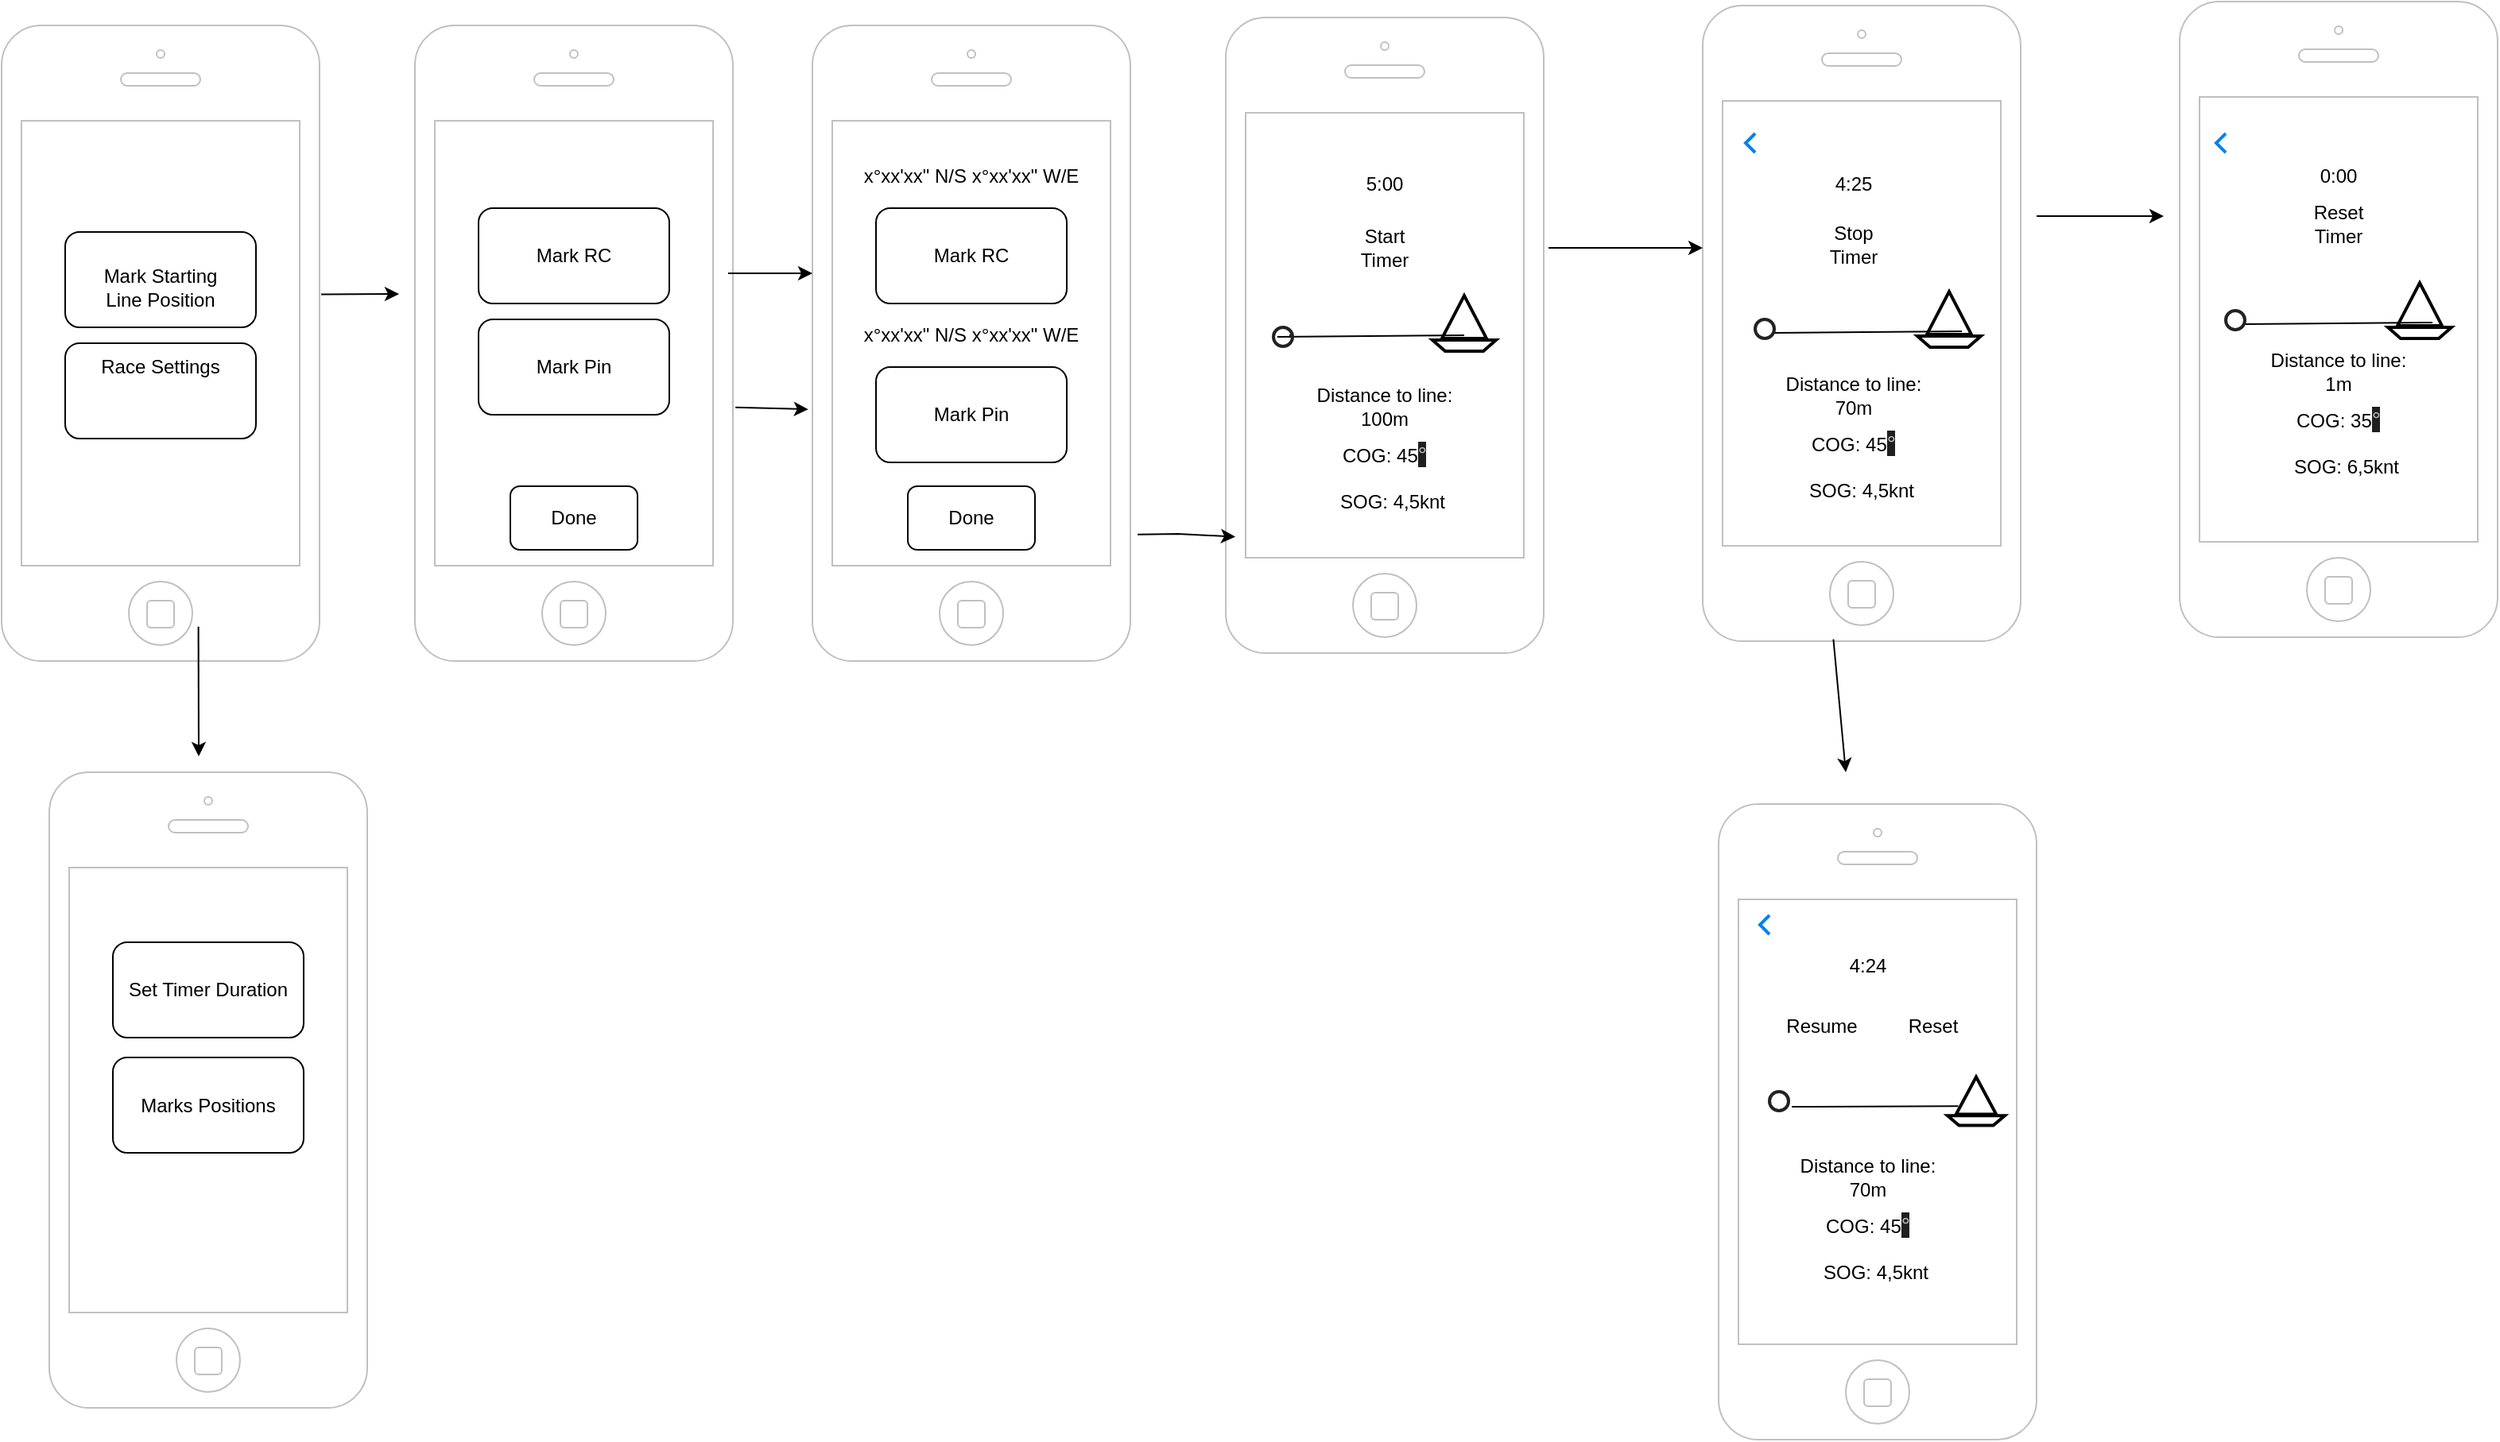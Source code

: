 <mxfile version="24.7.17">
  <diagram name="Page-1" id="Qmsqfayur9VRvceG9xc0">
    <mxGraphModel dx="1170" dy="719" grid="1" gridSize="10" guides="1" tooltips="1" connect="1" arrows="1" fold="1" page="1" pageScale="1" pageWidth="2339" pageHeight="3300" math="0" shadow="0">
      <root>
        <mxCell id="0" />
        <mxCell id="1" parent="0" />
        <mxCell id="iy4lIQVxWlbtmkeTVr29-3" value="" style="html=1;verticalLabelPosition=bottom;labelBackgroundColor=#ffffff;verticalAlign=top;shadow=0;dashed=0;strokeWidth=1;shape=mxgraph.ios7.misc.iphone;strokeColor=#c0c0c0;" vertex="1" parent="1">
          <mxGeometry x="70" y="80" width="200" height="400" as="geometry" />
        </mxCell>
        <mxCell id="iy4lIQVxWlbtmkeTVr29-4" value="" style="html=1;verticalLabelPosition=bottom;labelBackgroundColor=#ffffff;verticalAlign=top;shadow=0;dashed=0;strokeWidth=1;shape=mxgraph.ios7.misc.iphone;strokeColor=#c0c0c0;" vertex="1" parent="1">
          <mxGeometry x="330" y="80" width="200" height="400" as="geometry" />
        </mxCell>
        <mxCell id="iy4lIQVxWlbtmkeTVr29-5" value="" style="html=1;verticalLabelPosition=bottom;labelBackgroundColor=#ffffff;verticalAlign=top;shadow=0;dashed=0;strokeWidth=1;shape=mxgraph.ios7.misc.iphone;strokeColor=#c0c0c0;" vertex="1" parent="1">
          <mxGeometry x="580" y="80" width="200" height="400" as="geometry" />
        </mxCell>
        <mxCell id="iy4lIQVxWlbtmkeTVr29-6" value="Mark Starting Line Position" style="text;html=1;align=center;verticalAlign=middle;whiteSpace=wrap;rounded=0;" vertex="1" parent="1">
          <mxGeometry x="125" y="230" width="90" height="30" as="geometry" />
        </mxCell>
        <mxCell id="iy4lIQVxWlbtmkeTVr29-7" value="Race Settings" style="text;html=1;align=center;verticalAlign=middle;whiteSpace=wrap;rounded=0;" vertex="1" parent="1">
          <mxGeometry x="125" y="280" width="90" height="30" as="geometry" />
        </mxCell>
        <mxCell id="iy4lIQVxWlbtmkeTVr29-10" value="Mark RC" style="text;html=1;align=center;verticalAlign=middle;whiteSpace=wrap;rounded=0;" vertex="1" parent="1">
          <mxGeometry x="385" y="210" width="90" height="30" as="geometry" />
        </mxCell>
        <mxCell id="iy4lIQVxWlbtmkeTVr29-11" value="Mark Pin" style="text;html=1;align=center;verticalAlign=middle;whiteSpace=wrap;rounded=0;" vertex="1" parent="1">
          <mxGeometry x="385" y="280" width="90" height="30" as="geometry" />
        </mxCell>
        <mxCell id="iy4lIQVxWlbtmkeTVr29-12" value="" style="endArrow=classic;html=1;rounded=0;exitX=1.005;exitY=0.423;exitDx=0;exitDy=0;exitPerimeter=0;" edge="1" parent="1" source="iy4lIQVxWlbtmkeTVr29-3">
          <mxGeometry width="50" height="50" relative="1" as="geometry">
            <mxPoint x="410" y="360" as="sourcePoint" />
            <mxPoint x="320" y="249" as="targetPoint" />
          </mxGeometry>
        </mxCell>
        <mxCell id="iy4lIQVxWlbtmkeTVr29-14" value="" style="rounded=1;whiteSpace=wrap;html=1;fillColor=none;" vertex="1" parent="1">
          <mxGeometry x="110" y="210" width="120" height="60" as="geometry" />
        </mxCell>
        <mxCell id="iy4lIQVxWlbtmkeTVr29-15" value="" style="rounded=1;whiteSpace=wrap;html=1;fillColor=none;" vertex="1" parent="1">
          <mxGeometry x="110" y="280" width="120" height="60" as="geometry" />
        </mxCell>
        <mxCell id="iy4lIQVxWlbtmkeTVr29-16" value="" style="rounded=1;whiteSpace=wrap;html=1;fillColor=none;" vertex="1" parent="1">
          <mxGeometry x="370" y="195" width="120" height="60" as="geometry" />
        </mxCell>
        <mxCell id="iy4lIQVxWlbtmkeTVr29-17" value="" style="rounded=1;whiteSpace=wrap;html=1;fillColor=none;" vertex="1" parent="1">
          <mxGeometry x="370" y="265" width="120" height="60" as="geometry" />
        </mxCell>
        <mxCell id="iy4lIQVxWlbtmkeTVr29-18" value="" style="endArrow=classic;html=1;rounded=0;exitX=0.985;exitY=0.39;exitDx=0;exitDy=0;exitPerimeter=0;" edge="1" parent="1" source="iy4lIQVxWlbtmkeTVr29-4">
          <mxGeometry width="50" height="50" relative="1" as="geometry">
            <mxPoint x="480" y="380" as="sourcePoint" />
            <mxPoint x="580" y="236" as="targetPoint" />
          </mxGeometry>
        </mxCell>
        <mxCell id="iy4lIQVxWlbtmkeTVr29-19" value="" style="rounded=1;whiteSpace=wrap;html=1;fillColor=none;" vertex="1" parent="1">
          <mxGeometry x="620" y="195" width="120" height="60" as="geometry" />
        </mxCell>
        <mxCell id="iy4lIQVxWlbtmkeTVr29-20" value="" style="rounded=1;whiteSpace=wrap;html=1;fillColor=none;" vertex="1" parent="1">
          <mxGeometry x="620" y="295" width="120" height="60" as="geometry" />
        </mxCell>
        <mxCell id="iy4lIQVxWlbtmkeTVr29-21" value="x°xx&#39;xx&quot; N/S x°xx&#39;xx&quot; W/E" style="text;align=center;verticalAlign=middle;rounded=0;fontColor=default;whiteSpace=wrap;" vertex="1" parent="1">
          <mxGeometry x="610" y="160" width="140" height="30" as="geometry" />
        </mxCell>
        <mxCell id="iy4lIQVxWlbtmkeTVr29-22" value="x°xx&#39;xx&quot; N/S x°xx&#39;xx&quot; W/E" style="text;align=center;verticalAlign=middle;rounded=0;fontColor=default;whiteSpace=wrap;" vertex="1" parent="1">
          <mxGeometry x="610" y="260" width="140" height="30" as="geometry" />
        </mxCell>
        <mxCell id="iy4lIQVxWlbtmkeTVr29-23" value="Mark RC" style="text;html=1;align=center;verticalAlign=middle;whiteSpace=wrap;rounded=0;" vertex="1" parent="1">
          <mxGeometry x="650" y="210" width="60" height="30" as="geometry" />
        </mxCell>
        <mxCell id="iy4lIQVxWlbtmkeTVr29-24" value="Mark Pin" style="text;html=1;align=center;verticalAlign=middle;whiteSpace=wrap;rounded=0;" vertex="1" parent="1">
          <mxGeometry x="650" y="310" width="60" height="30" as="geometry" />
        </mxCell>
        <mxCell id="iy4lIQVxWlbtmkeTVr29-25" value="Done" style="rounded=1;whiteSpace=wrap;html=1;" vertex="1" parent="1">
          <mxGeometry x="390" y="370" width="80" height="40" as="geometry" />
        </mxCell>
        <mxCell id="iy4lIQVxWlbtmkeTVr29-27" value="Done" style="rounded=1;whiteSpace=wrap;html=1;" vertex="1" parent="1">
          <mxGeometry x="640" y="370" width="80" height="40" as="geometry" />
        </mxCell>
        <mxCell id="iy4lIQVxWlbtmkeTVr29-28" value="" style="endArrow=classic;html=1;rounded=0;exitX=1.008;exitY=0.601;exitDx=0;exitDy=0;exitPerimeter=0;entryX=-0.013;entryY=0.604;entryDx=0;entryDy=0;entryPerimeter=0;" edge="1" parent="1" source="iy4lIQVxWlbtmkeTVr29-4" target="iy4lIQVxWlbtmkeTVr29-5">
          <mxGeometry width="50" height="50" relative="1" as="geometry">
            <mxPoint x="537" y="246" as="sourcePoint" />
            <mxPoint x="590" y="246" as="targetPoint" />
          </mxGeometry>
        </mxCell>
        <mxCell id="iy4lIQVxWlbtmkeTVr29-29" value="" style="html=1;verticalLabelPosition=bottom;labelBackgroundColor=#ffffff;verticalAlign=top;shadow=0;dashed=0;strokeWidth=1;shape=mxgraph.ios7.misc.iphone;strokeColor=#c0c0c0;" vertex="1" parent="1">
          <mxGeometry x="840" y="75" width="200" height="400" as="geometry" />
        </mxCell>
        <mxCell id="iy4lIQVxWlbtmkeTVr29-30" value="" style="endArrow=classic;html=1;rounded=0;exitX=1.023;exitY=0.801;exitDx=0;exitDy=0;exitPerimeter=0;entryX=0.03;entryY=0.817;entryDx=0;entryDy=0;entryPerimeter=0;" edge="1" parent="1" source="iy4lIQVxWlbtmkeTVr29-5" target="iy4lIQVxWlbtmkeTVr29-29">
          <mxGeometry width="50" height="50" relative="1" as="geometry">
            <mxPoint x="542" y="330" as="sourcePoint" />
            <mxPoint x="810" y="390" as="targetPoint" />
            <Array as="points">
              <mxPoint x="810" y="400" />
            </Array>
          </mxGeometry>
        </mxCell>
        <mxCell id="iy4lIQVxWlbtmkeTVr29-31" value="5:00" style="text;html=1;align=center;verticalAlign=middle;whiteSpace=wrap;rounded=0;" vertex="1" parent="1">
          <mxGeometry x="910" y="165" width="60" height="30" as="geometry" />
        </mxCell>
        <mxCell id="iy4lIQVxWlbtmkeTVr29-32" value="Start Timer" style="text;html=1;align=center;verticalAlign=middle;whiteSpace=wrap;rounded=0;" vertex="1" parent="1">
          <mxGeometry x="910" y="205" width="60" height="30" as="geometry" />
        </mxCell>
        <mxCell id="iy4lIQVxWlbtmkeTVr29-33" value="COG: 45&lt;span style=&quot;caret-color: rgb(191, 191, 191); color: rgb(191, 191, 191); font-family: Arial, sans-serif; font-size: 14px; text-align: left; background-color: rgb(31, 31, 31);&quot;&gt;°&lt;/span&gt;" style="text;html=1;align=center;verticalAlign=middle;whiteSpace=wrap;rounded=0;" vertex="1" parent="1">
          <mxGeometry x="910" y="335" width="60" height="30" as="geometry" />
        </mxCell>
        <mxCell id="iy4lIQVxWlbtmkeTVr29-34" value="SOG: 4,5knt" style="text;html=1;align=center;verticalAlign=middle;whiteSpace=wrap;rounded=0;" vertex="1" parent="1">
          <mxGeometry x="910" y="365" width="70" height="30" as="geometry" />
        </mxCell>
        <mxCell id="iy4lIQVxWlbtmkeTVr29-35" value="Distance to line: 100m" style="text;html=1;align=center;verticalAlign=middle;whiteSpace=wrap;rounded=0;" vertex="1" parent="1">
          <mxGeometry x="890" y="305" width="100" height="30" as="geometry" />
        </mxCell>
        <mxCell id="iy4lIQVxWlbtmkeTVr29-37" value="" style="endArrow=none;html=1;rounded=0;entryX=0.2;entryY=0.5;entryDx=0;entryDy=0;entryPerimeter=0;" edge="1" parent="1" source="iy4lIQVxWlbtmkeTVr29-40" target="iy4lIQVxWlbtmkeTVr29-29">
          <mxGeometry width="50" height="50" relative="1" as="geometry">
            <mxPoint x="990" y="275" as="sourcePoint" />
            <mxPoint x="1010" y="270" as="targetPoint" />
            <Array as="points" />
          </mxGeometry>
        </mxCell>
        <mxCell id="iy4lIQVxWlbtmkeTVr29-38" value="" style="verticalLabelPosition=bottom;html=1;verticalAlign=top;strokeWidth=2;shape=mxgraph.lean_mapping.boat_shipment;align=center;" vertex="1" parent="1">
          <mxGeometry x="970" y="250" width="40" height="35" as="geometry" />
        </mxCell>
        <mxCell id="iy4lIQVxWlbtmkeTVr29-41" value="" style="endArrow=none;html=1;rounded=0;entryX=0.2;entryY=0.5;entryDx=0;entryDy=0;entryPerimeter=0;" edge="1" parent="1" target="iy4lIQVxWlbtmkeTVr29-40">
          <mxGeometry width="50" height="50" relative="1" as="geometry">
            <mxPoint x="990" y="275" as="sourcePoint" />
            <mxPoint x="880" y="275" as="targetPoint" />
            <Array as="points" />
          </mxGeometry>
        </mxCell>
        <mxCell id="iy4lIQVxWlbtmkeTVr29-40" value="" style="html=1;verticalLabelPosition=bottom;labelBackgroundColor=#ffffff;verticalAlign=top;shadow=0;dashed=0;strokeWidth=2;shape=mxgraph.ios7.misc.circle;strokeColor=#222222;fillColor=none;" vertex="1" parent="1">
          <mxGeometry x="870" y="270" width="12" height="12" as="geometry" />
        </mxCell>
        <mxCell id="iy4lIQVxWlbtmkeTVr29-42" value="" style="html=1;verticalLabelPosition=bottom;labelBackgroundColor=#ffffff;verticalAlign=top;shadow=0;dashed=0;strokeWidth=1;shape=mxgraph.ios7.misc.iphone;strokeColor=#c0c0c0;" vertex="1" parent="1">
          <mxGeometry x="1140" y="67.5" width="200" height="400" as="geometry" />
        </mxCell>
        <mxCell id="iy4lIQVxWlbtmkeTVr29-45" value="Stop Timer" style="text;html=1;align=center;verticalAlign=middle;whiteSpace=wrap;rounded=0;" vertex="1" parent="1">
          <mxGeometry x="1205" y="202.5" width="60" height="30" as="geometry" />
        </mxCell>
        <mxCell id="iy4lIQVxWlbtmkeTVr29-47" value="" style="verticalLabelPosition=bottom;html=1;verticalAlign=top;strokeWidth=2;shape=mxgraph.lean_mapping.boat_shipment;align=center;" vertex="1" parent="1">
          <mxGeometry x="1275" y="247.5" width="40" height="35" as="geometry" />
        </mxCell>
        <mxCell id="iy4lIQVxWlbtmkeTVr29-48" value="" style="endArrow=none;html=1;rounded=0;entryX=0.2;entryY=0.5;entryDx=0;entryDy=0;entryPerimeter=0;" edge="1" parent="1">
          <mxGeometry width="50" height="50" relative="1" as="geometry">
            <mxPoint x="1303" y="272.5" as="sourcePoint" />
            <mxPoint x="1185" y="273.5" as="targetPoint" />
            <Array as="points" />
          </mxGeometry>
        </mxCell>
        <mxCell id="iy4lIQVxWlbtmkeTVr29-49" value="" style="html=1;verticalLabelPosition=bottom;labelBackgroundColor=#ffffff;verticalAlign=top;shadow=0;dashed=0;strokeWidth=2;shape=mxgraph.ios7.misc.circle;strokeColor=#222222;fillColor=none;" vertex="1" parent="1">
          <mxGeometry x="1173" y="265" width="12" height="12" as="geometry" />
        </mxCell>
        <mxCell id="iy4lIQVxWlbtmkeTVr29-51" value="COG: 45&lt;span style=&quot;caret-color: rgb(191, 191, 191); color: rgb(191, 191, 191); font-family: Arial, sans-serif; font-size: 14px; text-align: left; background-color: rgb(31, 31, 31);&quot;&gt;°&lt;/span&gt;" style="text;html=1;align=center;verticalAlign=middle;whiteSpace=wrap;rounded=0;" vertex="1" parent="1">
          <mxGeometry x="1205" y="327.5" width="60" height="30" as="geometry" />
        </mxCell>
        <mxCell id="iy4lIQVxWlbtmkeTVr29-52" value="SOG: 4,5knt" style="text;html=1;align=center;verticalAlign=middle;whiteSpace=wrap;rounded=0;" vertex="1" parent="1">
          <mxGeometry x="1205" y="357.5" width="70" height="30" as="geometry" />
        </mxCell>
        <mxCell id="iy4lIQVxWlbtmkeTVr29-53" value="Distance to line: 70m" style="text;html=1;align=center;verticalAlign=middle;whiteSpace=wrap;rounded=0;" vertex="1" parent="1">
          <mxGeometry x="1185" y="297.5" width="100" height="30" as="geometry" />
        </mxCell>
        <mxCell id="iy4lIQVxWlbtmkeTVr29-54" value="" style="endArrow=classic;html=1;rounded=0;" edge="1" parent="1">
          <mxGeometry width="50" height="50" relative="1" as="geometry">
            <mxPoint x="1043" y="220" as="sourcePoint" />
            <mxPoint x="1140" y="220" as="targetPoint" />
          </mxGeometry>
        </mxCell>
        <mxCell id="iy4lIQVxWlbtmkeTVr29-55" value="4:25" style="text;html=1;align=center;verticalAlign=middle;whiteSpace=wrap;rounded=0;" vertex="1" parent="1">
          <mxGeometry x="1205" y="165" width="60" height="30" as="geometry" />
        </mxCell>
        <mxCell id="iy4lIQVxWlbtmkeTVr29-61" value="" style="html=1;verticalLabelPosition=bottom;labelBackgroundColor=#ffffff;verticalAlign=top;shadow=0;dashed=0;strokeWidth=1;shape=mxgraph.ios7.misc.iphone;strokeColor=#c0c0c0;" vertex="1" parent="1">
          <mxGeometry x="1440" y="65" width="200" height="400" as="geometry" />
        </mxCell>
        <mxCell id="iy4lIQVxWlbtmkeTVr29-62" value="" style="endArrow=classic;html=1;rounded=0;" edge="1" parent="1">
          <mxGeometry width="50" height="50" relative="1" as="geometry">
            <mxPoint x="1350" y="200" as="sourcePoint" />
            <mxPoint x="1430" y="200" as="targetPoint" />
          </mxGeometry>
        </mxCell>
        <mxCell id="iy4lIQVxWlbtmkeTVr29-63" value="0:00" style="text;html=1;align=center;verticalAlign=middle;whiteSpace=wrap;rounded=0;" vertex="1" parent="1">
          <mxGeometry x="1510" y="160" width="60" height="30" as="geometry" />
        </mxCell>
        <mxCell id="iy4lIQVxWlbtmkeTVr29-64" value="" style="verticalLabelPosition=bottom;html=1;verticalAlign=top;strokeWidth=2;shape=mxgraph.lean_mapping.boat_shipment;align=center;" vertex="1" parent="1">
          <mxGeometry x="1571" y="242" width="40" height="35" as="geometry" />
        </mxCell>
        <mxCell id="iy4lIQVxWlbtmkeTVr29-65" value="" style="endArrow=none;html=1;rounded=0;entryX=0.2;entryY=0.5;entryDx=0;entryDy=0;entryPerimeter=0;" edge="1" parent="1">
          <mxGeometry width="50" height="50" relative="1" as="geometry">
            <mxPoint x="1599" y="267" as="sourcePoint" />
            <mxPoint x="1481" y="268" as="targetPoint" />
            <Array as="points" />
          </mxGeometry>
        </mxCell>
        <mxCell id="iy4lIQVxWlbtmkeTVr29-66" value="" style="html=1;verticalLabelPosition=bottom;labelBackgroundColor=#ffffff;verticalAlign=top;shadow=0;dashed=0;strokeWidth=2;shape=mxgraph.ios7.misc.circle;strokeColor=#222222;fillColor=none;" vertex="1" parent="1">
          <mxGeometry x="1469" y="259.5" width="12" height="12" as="geometry" />
        </mxCell>
        <mxCell id="iy4lIQVxWlbtmkeTVr29-67" value="COG: 35&lt;span style=&quot;caret-color: rgb(191, 191, 191); color: rgb(191, 191, 191); font-family: Arial, sans-serif; font-size: 14px; text-align: left; background-color: rgb(31, 31, 31);&quot;&gt;°&lt;/span&gt;" style="text;html=1;align=center;verticalAlign=middle;whiteSpace=wrap;rounded=0;" vertex="1" parent="1">
          <mxGeometry x="1510" y="312.5" width="60" height="30" as="geometry" />
        </mxCell>
        <mxCell id="iy4lIQVxWlbtmkeTVr29-68" value="SOG: 6,5knt" style="text;html=1;align=center;verticalAlign=middle;whiteSpace=wrap;rounded=0;" vertex="1" parent="1">
          <mxGeometry x="1510" y="342.5" width="70" height="30" as="geometry" />
        </mxCell>
        <mxCell id="iy4lIQVxWlbtmkeTVr29-69" value="Distance to line: 1m" style="text;html=1;align=center;verticalAlign=middle;whiteSpace=wrap;rounded=0;" vertex="1" parent="1">
          <mxGeometry x="1490" y="282.5" width="100" height="30" as="geometry" />
        </mxCell>
        <mxCell id="iy4lIQVxWlbtmkeTVr29-72" value="" style="html=1;verticalLabelPosition=bottom;labelBackgroundColor=#ffffff;verticalAlign=top;shadow=0;dashed=0;strokeWidth=2;shape=mxgraph.ios7.misc.left;strokeColor=#0080f0;" vertex="1" parent="1">
          <mxGeometry x="1167" y="148" width="6" height="12" as="geometry" />
        </mxCell>
        <mxCell id="iy4lIQVxWlbtmkeTVr29-73" value="" style="html=1;verticalLabelPosition=bottom;labelBackgroundColor=#ffffff;verticalAlign=top;shadow=0;dashed=0;strokeWidth=2;shape=mxgraph.ios7.misc.left;strokeColor=#0080f0;" vertex="1" parent="1">
          <mxGeometry x="1463" y="148" width="6" height="12" as="geometry" />
        </mxCell>
        <mxCell id="iy4lIQVxWlbtmkeTVr29-74" value="Reset Timer" style="text;html=1;align=center;verticalAlign=middle;whiteSpace=wrap;rounded=0;" vertex="1" parent="1">
          <mxGeometry x="1510" y="190" width="60" height="30" as="geometry" />
        </mxCell>
        <mxCell id="iy4lIQVxWlbtmkeTVr29-75" value="" style="endArrow=classic;html=1;rounded=0;exitX=0.411;exitY=0.997;exitDx=0;exitDy=0;exitPerimeter=0;" edge="1" parent="1" source="iy4lIQVxWlbtmkeTVr29-42">
          <mxGeometry width="50" height="50" relative="1" as="geometry">
            <mxPoint x="1210" y="430" as="sourcePoint" />
            <mxPoint x="1230" y="550" as="targetPoint" />
          </mxGeometry>
        </mxCell>
        <mxCell id="iy4lIQVxWlbtmkeTVr29-76" value="" style="html=1;verticalLabelPosition=bottom;labelBackgroundColor=#ffffff;verticalAlign=top;shadow=0;dashed=0;strokeWidth=1;shape=mxgraph.ios7.misc.iphone;strokeColor=#c0c0c0;" vertex="1" parent="1">
          <mxGeometry x="1150" y="570" width="200" height="400" as="geometry" />
        </mxCell>
        <mxCell id="iy4lIQVxWlbtmkeTVr29-77" value="Resume" style="text;html=1;align=center;verticalAlign=middle;whiteSpace=wrap;rounded=0;" vertex="1" parent="1">
          <mxGeometry x="1185" y="694.5" width="60" height="30" as="geometry" />
        </mxCell>
        <mxCell id="iy4lIQVxWlbtmkeTVr29-78" value="" style="verticalLabelPosition=bottom;html=1;verticalAlign=top;strokeWidth=2;shape=mxgraph.lean_mapping.boat_shipment;align=center;" vertex="1" parent="1">
          <mxGeometry x="1294" y="741.75" width="36" height="30.5" as="geometry" />
        </mxCell>
        <mxCell id="iy4lIQVxWlbtmkeTVr29-79" value="" style="endArrow=none;html=1;rounded=0;entryX=1.174;entryY=0.794;entryDx=0;entryDy=0;entryPerimeter=0;exitX=0.187;exitY=0.602;exitDx=0;exitDy=0;exitPerimeter=0;" edge="1" parent="1" source="iy4lIQVxWlbtmkeTVr29-78" target="iy4lIQVxWlbtmkeTVr29-80">
          <mxGeometry width="50" height="50" relative="1" as="geometry">
            <mxPoint x="1300" y="761" as="sourcePoint" />
            <mxPoint x="1194" y="765.5" as="targetPoint" />
            <Array as="points" />
          </mxGeometry>
        </mxCell>
        <mxCell id="iy4lIQVxWlbtmkeTVr29-80" value="" style="html=1;verticalLabelPosition=bottom;labelBackgroundColor=#ffffff;verticalAlign=top;shadow=0;dashed=0;strokeWidth=2;shape=mxgraph.ios7.misc.circle;strokeColor=#222222;fillColor=none;" vertex="1" parent="1">
          <mxGeometry x="1182" y="751" width="12" height="12" as="geometry" />
        </mxCell>
        <mxCell id="iy4lIQVxWlbtmkeTVr29-81" value="COG: 45&lt;span style=&quot;caret-color: rgb(191, 191, 191); color: rgb(191, 191, 191); font-family: Arial, sans-serif; font-size: 14px; text-align: left; background-color: rgb(31, 31, 31);&quot;&gt;°&lt;/span&gt;" style="text;html=1;align=center;verticalAlign=middle;whiteSpace=wrap;rounded=0;" vertex="1" parent="1">
          <mxGeometry x="1214" y="819.5" width="60" height="30" as="geometry" />
        </mxCell>
        <mxCell id="iy4lIQVxWlbtmkeTVr29-82" value="SOG: 4,5knt" style="text;html=1;align=center;verticalAlign=middle;whiteSpace=wrap;rounded=0;" vertex="1" parent="1">
          <mxGeometry x="1214" y="849.5" width="70" height="30" as="geometry" />
        </mxCell>
        <mxCell id="iy4lIQVxWlbtmkeTVr29-83" value="Distance to line: 70m" style="text;html=1;align=center;verticalAlign=middle;whiteSpace=wrap;rounded=0;" vertex="1" parent="1">
          <mxGeometry x="1194" y="789.5" width="100" height="30" as="geometry" />
        </mxCell>
        <mxCell id="iy4lIQVxWlbtmkeTVr29-84" value="4:24" style="text;html=1;align=center;verticalAlign=middle;whiteSpace=wrap;rounded=0;" vertex="1" parent="1">
          <mxGeometry x="1214" y="657" width="60" height="30" as="geometry" />
        </mxCell>
        <mxCell id="iy4lIQVxWlbtmkeTVr29-85" value="" style="html=1;verticalLabelPosition=bottom;labelBackgroundColor=#ffffff;verticalAlign=top;shadow=0;dashed=0;strokeWidth=2;shape=mxgraph.ios7.misc.left;strokeColor=#0080f0;" vertex="1" parent="1">
          <mxGeometry x="1176" y="640" width="6" height="12" as="geometry" />
        </mxCell>
        <mxCell id="iy4lIQVxWlbtmkeTVr29-87" value="Reset" style="text;html=1;align=center;verticalAlign=middle;whiteSpace=wrap;rounded=0;" vertex="1" parent="1">
          <mxGeometry x="1255" y="694.5" width="60" height="30" as="geometry" />
        </mxCell>
        <mxCell id="iy4lIQVxWlbtmkeTVr29-88" value="" style="endArrow=classic;html=1;rounded=0;exitX=0.619;exitY=0.946;exitDx=0;exitDy=0;exitPerimeter=0;" edge="1" parent="1" source="iy4lIQVxWlbtmkeTVr29-3">
          <mxGeometry width="50" height="50" relative="1" as="geometry">
            <mxPoint x="281" y="259" as="sourcePoint" />
            <mxPoint x="194" y="540" as="targetPoint" />
          </mxGeometry>
        </mxCell>
        <mxCell id="iy4lIQVxWlbtmkeTVr29-89" value="" style="html=1;verticalLabelPosition=bottom;labelBackgroundColor=#ffffff;verticalAlign=top;shadow=0;dashed=0;strokeWidth=1;shape=mxgraph.ios7.misc.iphone;strokeColor=#c0c0c0;" vertex="1" parent="1">
          <mxGeometry x="100" y="550" width="200" height="400" as="geometry" />
        </mxCell>
        <mxCell id="iy4lIQVxWlbtmkeTVr29-90" value="Set Timer Duration" style="rounded=1;whiteSpace=wrap;html=1;fillColor=none;" vertex="1" parent="1">
          <mxGeometry x="140" y="657" width="120" height="60" as="geometry" />
        </mxCell>
        <mxCell id="iy4lIQVxWlbtmkeTVr29-91" value="Marks Positions" style="rounded=1;whiteSpace=wrap;html=1;fillColor=none;" vertex="1" parent="1">
          <mxGeometry x="140" y="729.5" width="120" height="60" as="geometry" />
        </mxCell>
      </root>
    </mxGraphModel>
  </diagram>
</mxfile>
